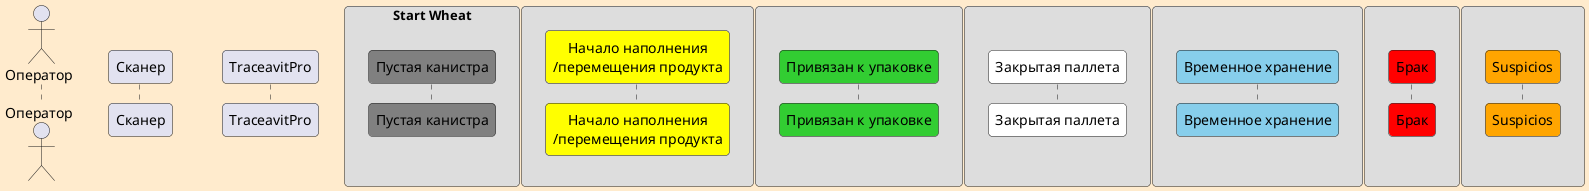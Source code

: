 @startuml sequence definitions

skinparam {
 Roundcorner 8
 Maxmessagesize 150
 responseMessageBelowArrow true
 backgroundColor BlanchedAlmond
 }
skinparam sequence {
 ArrowThickness 3
 ParticipantPadding 20
 MessageAlign center 
 }
 

actor Оператор as Operator 
participant Сканер as scaner 
participant "TraceavitPro" as TA

box Start Wheat
  participant "Пустая канистра" as Gr #Gray
end box
box 
  participant "Начало наполнения\n/перемещения продукта" as Y #Yellow
end box
box
  participant "Привязан к упаковке" as G #LimeGreen
end box
box 
  participant "Закрытая паллета" as W #White
end box
box 
  participant "Временное хранение" as B #SkyBlue
end box
box 
  participant "Брак" as R #Red
end box
box 
  participant "Suspicios" as S #Orange
end box




/'
Желтый: Этап начального наполнения или перемещения продукта
в данную производственную зону из других сегментов процесса. 
Продукция может вернуться в случае повторного наполнения или инвентаризации.
Зеленый: Продукт интегрирован в свою упаковочную систему
(ящик или поддон), что свидетельствует о завершении первичной стадии упаковки.
На этом этапе коды канистр привязаны к временному коду поддона. 
Если план паллетизации предполагает ящики, то канистры привязаны к ящику,
а ящики привязаны к временному коду поддона. В случае обнаружения необходимости
доработки продукт может вернуться на стадию начального наполнения. 
сли план паллетизации предполагает ящики, то канистры привязаны к ящику, а ящики привязаны к временному коду поддона.
Белый: Продукт завершает вторичную стадию упаковки — поддон
полностью сформирован и маркирован логистической этикеткой, 
что сигнализирует об окончании производственного этапа. 
В случае необходимости паллета может быть расформирована,
и продукт возвращается на стадию начального наполнения для дальнейшей обработки.
Вторичная стадия упаковки включает сборку и маркировку поддонов, 
замену временного кода поддона на код логистической этикетки, 
что обеспечивает готовность продукции к логистическим операциям.
В отличие от этого, первичная стадия фокусируется на упаковке единиц продукции в ящики 
или на поддоны для обеспечения их безопасности и стабильности перед дальнейшей обработкой.
Красный: Продукция признана дефектной и подлежит изоляции
для последующего анализа или утилизации в соответствии с установленными процедурами
контроля качества. Данная зона является окончательной для дефектной продукции, и 
никакие дальнейшие перемещения из неё невозможны.
Голубой: Продукция временно размещена в зоне хранения для стабилизации 
или оценки качества перед дальнейшими действиями. В текущих реалиях эта зона 
используется для отстаивания канистр, например, в случае возможного запивания ножей 
или других проблем, требующих дополнительной проверки. После проверки продукция либо отправляется на упаковку (Зеленый),
либо признается дефектной и переходит в зону изоляции (Красный).

'/
@enduml
